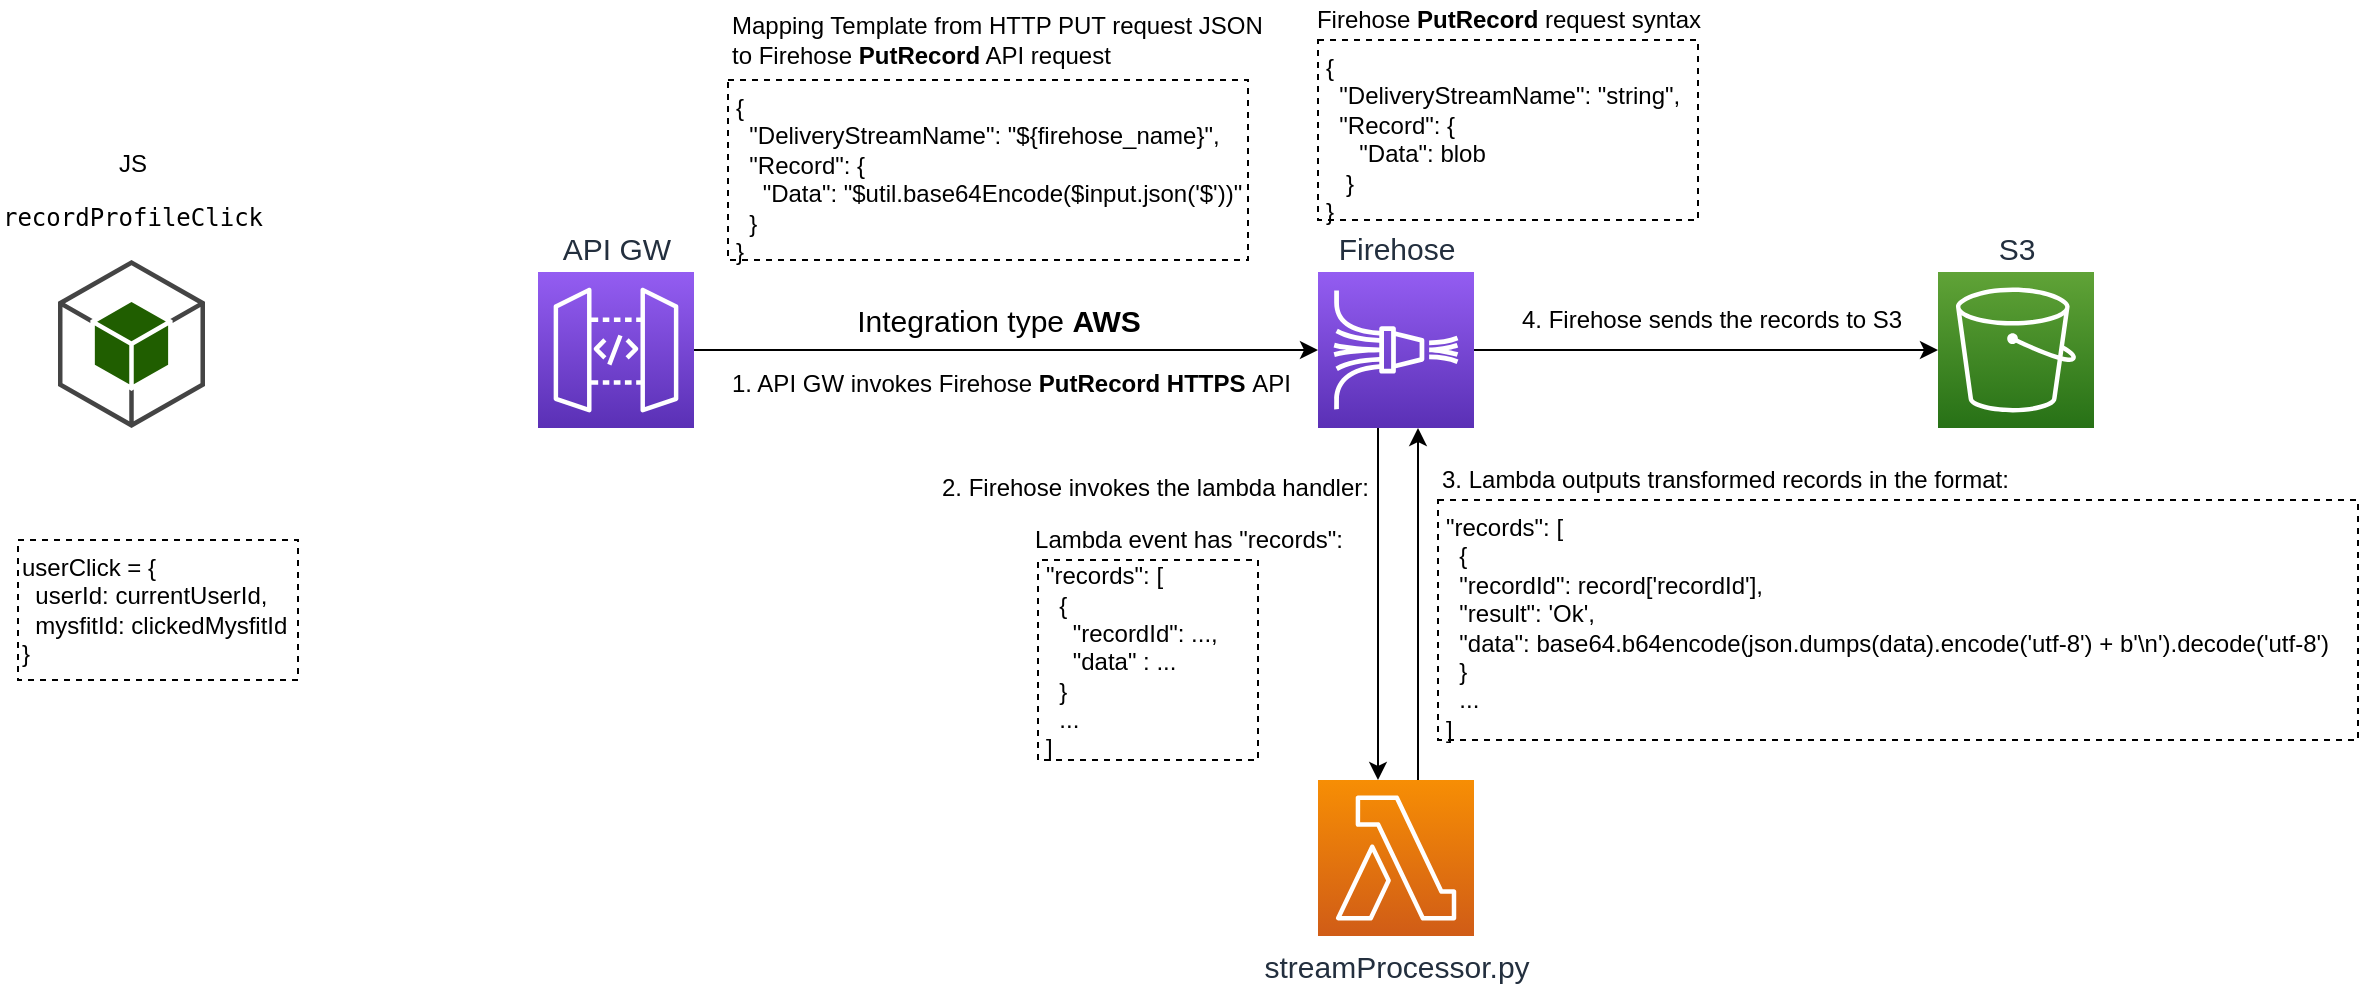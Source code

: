 <mxfile version="12.6.5" type="device"><diagram id="Ht1M8jgEwFfnCIfOTk4-" name="Page-1"><mxGraphModel dx="981" dy="569" grid="1" gridSize="10" guides="1" tooltips="1" connect="1" arrows="1" fold="1" page="1" pageScale="1" pageWidth="1654" pageHeight="1169" math="0" shadow="0"><root><mxCell id="0"/><mxCell id="1" parent="0"/><mxCell id="QWJRqJKnQFrB8Sc8jj4V-1" value="JS&lt;br&gt;&lt;pre style=&quot;background-color: rgb(255 , 255 , 255) ; font-family: &amp;#34;dejavu sans mono&amp;#34; ; font-size: 9pt&quot;&gt;recordProfileClick&lt;/pre&gt;" style="outlineConnect=0;dashed=0;verticalLabelPosition=top;verticalAlign=bottom;align=center;html=1;shape=mxgraph.aws3.android;fillColor=#205E00;gradientColor=none;labelPosition=center;" vertex="1" parent="1"><mxGeometry x="80" y="150" width="73.5" height="84" as="geometry"/></mxCell><mxCell id="QWJRqJKnQFrB8Sc8jj4V-2" value="userClick = {&lt;br&gt;&amp;nbsp; userId: currentUserId, &lt;br&gt;&amp;nbsp; mysfitId: clickedMysfitId&lt;br&gt;}" style="text;html=1;strokeColor=#000000;dashed=1;labelPosition=center;verticalLabelPosition=middle;align=left;verticalAlign=middle;" vertex="1" parent="1"><mxGeometry x="60" y="290" width="140" height="70" as="geometry"/></mxCell><mxCell id="QWJRqJKnQFrB8Sc8jj4V-6" value="Integration type &lt;b&gt;AWS&lt;/b&gt;" style="edgeStyle=orthogonalEdgeStyle;rounded=0;orthogonalLoop=1;jettySize=auto;html=1;fontSize=15;" edge="1" parent="1" source="QWJRqJKnQFrB8Sc8jj4V-3" target="QWJRqJKnQFrB8Sc8jj4V-5"><mxGeometry x="-0.026" y="15" relative="1" as="geometry"><mxPoint as="offset"/></mxGeometry></mxCell><mxCell id="QWJRqJKnQFrB8Sc8jj4V-3" value="API GW" style="outlineConnect=0;fontColor=#232F3E;gradientColor=#945DF2;gradientDirection=north;fillColor=#5A30B5;strokeColor=#ffffff;dashed=0;verticalLabelPosition=top;verticalAlign=bottom;align=center;html=1;fontSize=15;fontStyle=0;aspect=fixed;shape=mxgraph.aws4.resourceIcon;resIcon=mxgraph.aws4.api_gateway;labelPosition=center;" vertex="1" parent="1"><mxGeometry x="320" y="156" width="78" height="78" as="geometry"/></mxCell><mxCell id="QWJRqJKnQFrB8Sc8jj4V-16" style="edgeStyle=orthogonalEdgeStyle;rounded=0;orthogonalLoop=1;jettySize=auto;html=1;fontSize=12;" edge="1" parent="1" source="QWJRqJKnQFrB8Sc8jj4V-4" target="QWJRqJKnQFrB8Sc8jj4V-5"><mxGeometry relative="1" as="geometry"><Array as="points"><mxPoint x="760" y="310"/><mxPoint x="760" y="310"/></Array></mxGeometry></mxCell><mxCell id="QWJRqJKnQFrB8Sc8jj4V-4" value="streamProcessor.py" style="outlineConnect=0;fontColor=#232F3E;gradientColor=#F78E04;gradientDirection=north;fillColor=#D05C17;strokeColor=#ffffff;dashed=0;verticalLabelPosition=bottom;verticalAlign=top;align=center;html=1;fontSize=15;fontStyle=0;aspect=fixed;shape=mxgraph.aws4.resourceIcon;resIcon=mxgraph.aws4.lambda;" vertex="1" parent="1"><mxGeometry x="710" y="410" width="78" height="78" as="geometry"/></mxCell><mxCell id="QWJRqJKnQFrB8Sc8jj4V-12" style="edgeStyle=orthogonalEdgeStyle;rounded=0;orthogonalLoop=1;jettySize=auto;html=1;fontSize=12;" edge="1" parent="1" source="QWJRqJKnQFrB8Sc8jj4V-5" target="QWJRqJKnQFrB8Sc8jj4V-4"><mxGeometry relative="1" as="geometry"><Array as="points"><mxPoint x="740" y="330"/><mxPoint x="740" y="330"/></Array></mxGeometry></mxCell><mxCell id="QWJRqJKnQFrB8Sc8jj4V-22" value="4. Firehose sends the records to S3" style="edgeStyle=orthogonalEdgeStyle;rounded=0;orthogonalLoop=1;jettySize=auto;html=1;fontSize=12;align=left;" edge="1" parent="1" source="QWJRqJKnQFrB8Sc8jj4V-5" target="QWJRqJKnQFrB8Sc8jj4V-21"><mxGeometry x="-0.81" y="15" relative="1" as="geometry"><mxPoint as="offset"/></mxGeometry></mxCell><mxCell id="QWJRqJKnQFrB8Sc8jj4V-5" value="Firehose" style="outlineConnect=0;fontColor=#232F3E;gradientColor=#945DF2;gradientDirection=north;fillColor=#5A30B5;strokeColor=#ffffff;dashed=0;verticalLabelPosition=top;verticalAlign=bottom;align=center;html=1;fontSize=15;fontStyle=0;aspect=fixed;shape=mxgraph.aws4.resourceIcon;resIcon=mxgraph.aws4.kinesis_data_firehose;labelPosition=center;" vertex="1" parent="1"><mxGeometry x="710" y="156" width="78" height="78" as="geometry"/></mxCell><UserObject label="{ &lt;br style=&quot;font-size: 12px;&quot;&gt;&amp;nbsp; &quot;DeliveryStreamName&quot;: &quot;string&quot;, &lt;br style=&quot;font-size: 12px;&quot;&gt;&amp;nbsp; &quot;Record&quot;: { &lt;br style=&quot;font-size: 12px;&quot;&gt;&amp;nbsp; &amp;nbsp; &amp;nbsp;&quot;Data&quot;: blob&lt;br style=&quot;font-size: 12px;&quot;&gt;&amp;nbsp; &amp;nbsp;}&lt;br style=&quot;font-size: 12px;&quot;&gt;}" link="https://docs.aws.amazon.com/firehose/latest/APIReference/API_PutRecord.html" id="QWJRqJKnQFrB8Sc8jj4V-8"><mxCell style="text;html=1;fontSize=12;whiteSpace=wrap;strokeColor=#000000;dashed=1;spacingLeft=2;spacingBottom=2;" vertex="1" parent="1"><mxGeometry x="710" y="40" width="190" height="90" as="geometry"/></mxCell></UserObject><mxCell id="QWJRqJKnQFrB8Sc8jj4V-9" value="Firehose &lt;b&gt;PutRecord&lt;/b&gt; request syntax" style="text;html=1;align=center;verticalAlign=middle;resizable=0;points=[];autosize=1;fontSize=12;" vertex="1" parent="1"><mxGeometry x="700" y="20" width="210" height="20" as="geometry"/></mxCell><mxCell id="QWJRqJKnQFrB8Sc8jj4V-10" value="{&lt;br&gt;&amp;nbsp; &quot;DeliveryStreamName&quot;: &quot;${firehose_name}&quot;, &lt;br&gt;&amp;nbsp; &quot;Record&quot;: {&lt;br&gt;&amp;nbsp; &amp;nbsp; &quot;Data&quot;: &quot;$util.base64Encode($input.json('$'))&quot; &lt;br&gt;&amp;nbsp; }&lt;br&gt;}" style="text;html=1;fontSize=12;strokeColor=#000000;dashed=1;spacingLeft=2;" vertex="1" parent="1"><mxGeometry x="415" y="60" width="260" height="90" as="geometry"/></mxCell><mxCell id="QWJRqJKnQFrB8Sc8jj4V-11" value="Mapping Template from HTTP PUT request JSON&amp;nbsp; &lt;br&gt;to Firehose &lt;b&gt;PutRecord&lt;/b&gt; API request" style="text;html=1;align=left;verticalAlign=middle;resizable=0;points=[];autosize=1;fontSize=12;" vertex="1" parent="1"><mxGeometry x="415" y="25" width="280" height="30" as="geometry"/></mxCell><mxCell id="QWJRqJKnQFrB8Sc8jj4V-13" value="2. Firehose invokes the lambda handler:" style="text;html=1;fontSize=12;" vertex="1" parent="1"><mxGeometry x="520" y="250" width="200" height="30" as="geometry"/></mxCell><UserObject label="&quot;records&quot;: [&lt;br&gt;&amp;nbsp; { &lt;br&gt;&amp;nbsp; &quot;recordId&quot;: record['recordId'], &lt;br&gt;&amp;nbsp; &quot;result&quot;: 'Ok', &lt;br&gt;&amp;nbsp; &quot;data&quot;: base64.b64encode(json.dumps(data).encode('utf-8') + b'\n').decode('utf-8')&lt;br&gt;&amp;nbsp; }&lt;br&gt;&amp;nbsp; ...&lt;br&gt;]" link="https://docs.aws.amazon.com/firehose/latest/dev/data-transformation.html" id="QWJRqJKnQFrB8Sc8jj4V-14"><mxCell style="text;html=1;fontSize=12;dashed=1;strokeColor=#000000;spacingLeft=2;spacingBottom=2;" vertex="1" parent="1"><mxGeometry x="770" y="270" width="460" height="120" as="geometry"/></mxCell></UserObject><mxCell id="QWJRqJKnQFrB8Sc8jj4V-15" value="3. Lambda outputs transformed records in the format:" style="text;html=1;align=left;verticalAlign=middle;resizable=0;points=[];autosize=1;fontSize=12;" vertex="1" parent="1"><mxGeometry x="770" y="250" width="300" height="20" as="geometry"/></mxCell><mxCell id="QWJRqJKnQFrB8Sc8jj4V-17" value="&quot;records&quot;: [&lt;br&gt;&amp;nbsp; {&lt;br&gt;&lt;div&gt;&lt;span&gt;&amp;nbsp; &amp;nbsp; &quot;recordId&quot;: ...,&lt;/span&gt;&lt;/div&gt;&lt;div&gt;&lt;span&gt;&amp;nbsp; &amp;nbsp; &quot;data&quot; : ...&lt;/span&gt;&lt;/div&gt;&lt;div&gt;&lt;span&gt;&amp;nbsp; }&lt;/span&gt;&lt;/div&gt;&lt;div&gt;&lt;span&gt;&amp;nbsp; ...&lt;/span&gt;&lt;/div&gt;&lt;div&gt;&lt;span&gt;]&lt;/span&gt;&lt;/div&gt;" style="text;html=1;align=left;verticalAlign=middle;resizable=0;points=[];autosize=1;fontSize=12;strokeColor=#000000;dashed=1;spacingTop=2;spacingLeft=2;direction=south;" vertex="1" parent="1"><mxGeometry x="570" y="300" width="110" height="100" as="geometry"/></mxCell><mxCell id="QWJRqJKnQFrB8Sc8jj4V-18" value="Lambda event has &quot;records&quot;:" style="text;html=1;align=center;verticalAlign=middle;resizable=0;points=[];autosize=1;fontSize=12;" vertex="1" parent="1"><mxGeometry x="560" y="280" width="170" height="20" as="geometry"/></mxCell><mxCell id="QWJRqJKnQFrB8Sc8jj4V-21" value="S3" style="outlineConnect=0;fontColor=#232F3E;gradientColor=#60A337;gradientDirection=north;fillColor=#277116;strokeColor=#ffffff;dashed=0;verticalLabelPosition=top;verticalAlign=bottom;align=center;html=1;fontSize=15;fontStyle=0;aspect=fixed;shape=mxgraph.aws4.resourceIcon;resIcon=mxgraph.aws4.s3;labelPosition=center;" vertex="1" parent="1"><mxGeometry x="1020" y="156" width="78" height="78" as="geometry"/></mxCell><mxCell id="QWJRqJKnQFrB8Sc8jj4V-23" value="&lt;font style=&quot;font-size: 12px&quot;&gt;1. API GW invokes Firehose &lt;b&gt;PutRecord HTTPS&amp;nbsp;&lt;/b&gt;API&lt;/font&gt;" style="text;html=1;align=left;verticalAlign=middle;resizable=0;points=[];autosize=1;fontSize=15;" vertex="1" parent="1"><mxGeometry x="415" y="200" width="290" height="20" as="geometry"/></mxCell></root></mxGraphModel></diagram></mxfile>